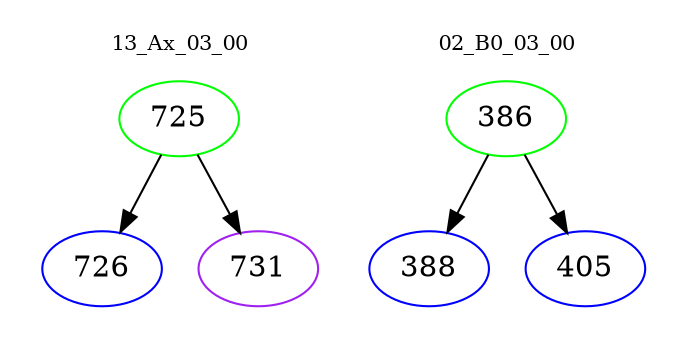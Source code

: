 digraph{
subgraph cluster_0 {
color = white
label = "13_Ax_03_00";
fontsize=10;
T0_725 [label="725", color="green"]
T0_725 -> T0_726 [color="black"]
T0_726 [label="726", color="blue"]
T0_725 -> T0_731 [color="black"]
T0_731 [label="731", color="purple"]
}
subgraph cluster_1 {
color = white
label = "02_B0_03_00";
fontsize=10;
T1_386 [label="386", color="green"]
T1_386 -> T1_388 [color="black"]
T1_388 [label="388", color="blue"]
T1_386 -> T1_405 [color="black"]
T1_405 [label="405", color="blue"]
}
}
